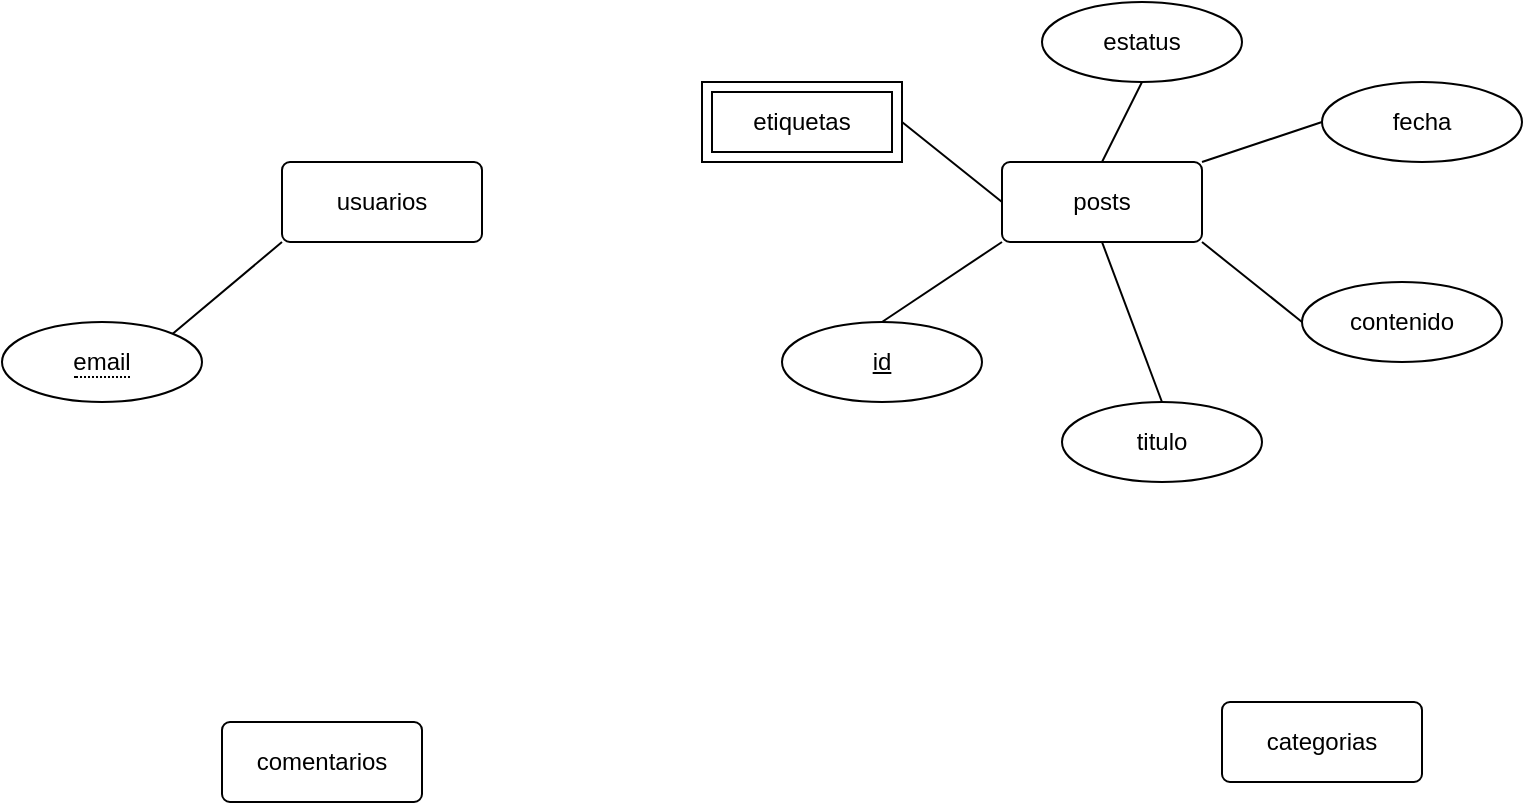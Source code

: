 <mxfile>
    <diagram id="Hqwi4EA126hL_jI9iqDA" name="Page-1">
        <mxGraphModel dx="832" dy="520" grid="1" gridSize="10" guides="1" tooltips="1" connect="1" arrows="1" fold="1" page="1" pageScale="1" pageWidth="850" pageHeight="1100" math="0" shadow="0">
            <root>
                <mxCell id="0"/>
                <mxCell id="1" parent="0"/>
                <mxCell id="2" value="usuarios" style="rounded=1;arcSize=10;whiteSpace=wrap;html=1;align=center;" vertex="1" parent="1">
                    <mxGeometry x="160" y="80" width="100" height="40" as="geometry"/>
                </mxCell>
                <mxCell id="3" value="posts" style="rounded=1;arcSize=10;whiteSpace=wrap;html=1;align=center;" vertex="1" parent="1">
                    <mxGeometry x="520" y="80" width="100" height="40" as="geometry"/>
                </mxCell>
                <mxCell id="4" value="comentarios" style="rounded=1;arcSize=10;whiteSpace=wrap;html=1;align=center;" vertex="1" parent="1">
                    <mxGeometry x="130" y="360" width="100" height="40" as="geometry"/>
                </mxCell>
                <mxCell id="5" value="categorias" style="rounded=1;arcSize=10;whiteSpace=wrap;html=1;align=center;" vertex="1" parent="1">
                    <mxGeometry x="630" y="350" width="100" height="40" as="geometry"/>
                </mxCell>
                <mxCell id="6" value="&lt;span style=&quot;border-bottom: 1px dotted&quot;&gt;email&lt;/span&gt;" style="ellipse;whiteSpace=wrap;html=1;align=center;" vertex="1" parent="1">
                    <mxGeometry x="20" y="160" width="100" height="40" as="geometry"/>
                </mxCell>
                <mxCell id="8" value="" style="endArrow=none;html=1;rounded=0;exitX=1;exitY=0;exitDx=0;exitDy=0;entryX=0;entryY=1;entryDx=0;entryDy=0;" edge="1" parent="1" source="6" target="2">
                    <mxGeometry relative="1" as="geometry">
                        <mxPoint x="150" y="140" as="sourcePoint"/>
                        <mxPoint x="310" y="140" as="targetPoint"/>
                    </mxGeometry>
                </mxCell>
                <mxCell id="10" value="id" style="ellipse;whiteSpace=wrap;html=1;align=center;fontStyle=4;" vertex="1" parent="1">
                    <mxGeometry x="410" y="160" width="100" height="40" as="geometry"/>
                </mxCell>
                <mxCell id="11" value="titulo" style="ellipse;whiteSpace=wrap;html=1;align=center;" vertex="1" parent="1">
                    <mxGeometry x="550" y="200" width="100" height="40" as="geometry"/>
                </mxCell>
                <mxCell id="12" value="contenido" style="ellipse;whiteSpace=wrap;html=1;align=center;" vertex="1" parent="1">
                    <mxGeometry x="670" y="140" width="100" height="40" as="geometry"/>
                </mxCell>
                <mxCell id="13" value="fecha" style="ellipse;whiteSpace=wrap;html=1;align=center;" vertex="1" parent="1">
                    <mxGeometry x="680" y="40" width="100" height="40" as="geometry"/>
                </mxCell>
                <mxCell id="14" value="estatus" style="ellipse;whiteSpace=wrap;html=1;align=center;" vertex="1" parent="1">
                    <mxGeometry x="540" width="100" height="40" as="geometry"/>
                </mxCell>
                <mxCell id="15" value="etiquetas" style="shape=ext;margin=3;double=1;whiteSpace=wrap;html=1;align=center;" vertex="1" parent="1">
                    <mxGeometry x="370" y="40" width="100" height="40" as="geometry"/>
                </mxCell>
                <mxCell id="21" value="" style="endArrow=none;html=1;rounded=0;exitX=0.5;exitY=0;exitDx=0;exitDy=0;entryX=0;entryY=1;entryDx=0;entryDy=0;" edge="1" parent="1" source="10" target="3">
                    <mxGeometry relative="1" as="geometry">
                        <mxPoint x="115.355" y="175.858" as="sourcePoint"/>
                        <mxPoint x="170" y="130" as="targetPoint"/>
                    </mxGeometry>
                </mxCell>
                <mxCell id="22" value="" style="endArrow=none;html=1;rounded=0;exitX=0;exitY=0.5;exitDx=0;exitDy=0;entryX=1;entryY=0.5;entryDx=0;entryDy=0;" edge="1" parent="1" source="3" target="15">
                    <mxGeometry relative="1" as="geometry">
                        <mxPoint x="470" y="170" as="sourcePoint"/>
                        <mxPoint x="530" y="130" as="targetPoint"/>
                    </mxGeometry>
                </mxCell>
                <mxCell id="23" value="" style="endArrow=none;html=1;rounded=0;exitX=0.5;exitY=0;exitDx=0;exitDy=0;entryX=0.5;entryY=1;entryDx=0;entryDy=0;" edge="1" parent="1" source="3" target="14">
                    <mxGeometry relative="1" as="geometry">
                        <mxPoint x="530" y="110" as="sourcePoint"/>
                        <mxPoint x="480" y="70" as="targetPoint"/>
                    </mxGeometry>
                </mxCell>
                <mxCell id="24" value="" style="endArrow=none;html=1;rounded=0;exitX=1;exitY=0;exitDx=0;exitDy=0;entryX=0;entryY=0.5;entryDx=0;entryDy=0;" edge="1" parent="1" source="3" target="13">
                    <mxGeometry relative="1" as="geometry">
                        <mxPoint x="580" y="90" as="sourcePoint"/>
                        <mxPoint x="600" y="50" as="targetPoint"/>
                    </mxGeometry>
                </mxCell>
                <mxCell id="25" value="" style="endArrow=none;html=1;rounded=0;exitX=1;exitY=1;exitDx=0;exitDy=0;entryX=0;entryY=0.5;entryDx=0;entryDy=0;" edge="1" parent="1" source="3" target="12">
                    <mxGeometry relative="1" as="geometry">
                        <mxPoint x="630" y="90" as="sourcePoint"/>
                        <mxPoint x="690" y="70" as="targetPoint"/>
                    </mxGeometry>
                </mxCell>
                <mxCell id="26" value="" style="endArrow=none;html=1;rounded=0;exitX=0.5;exitY=1;exitDx=0;exitDy=0;entryX=0.5;entryY=0;entryDx=0;entryDy=0;" edge="1" parent="1" source="3" target="11">
                    <mxGeometry relative="1" as="geometry">
                        <mxPoint x="630" y="130" as="sourcePoint"/>
                        <mxPoint x="680" y="170" as="targetPoint"/>
                    </mxGeometry>
                </mxCell>
            </root>
        </mxGraphModel>
    </diagram>
</mxfile>